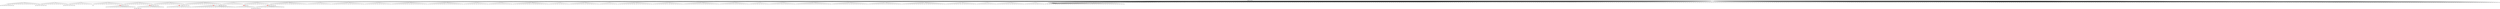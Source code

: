 digraph g {
	"46" -> "47";
	"47" [label="7"];
	"39" -> "40";
	"40" [label="40"];
	"33" -> "34";
	"34" [label="43"];
	"29" -> "30";
	"30" [label="13"];
	"27" -> "28";
	"28" [color=indianred1, style=filled, label="41"];
	"26" -> "27";
	"27" [label="39"];
	"23" -> "24";
	"24" [label="17"];
	"22" -> "23";
	"23" [color=indianred1, style=filled, label="9"];
	"21" -> "22";
	"22" [label="47"];
	"17" -> "18";
	"18" [color=indianred1, style=filled, label="15"];
	"16" -> "17";
	"17" [label="36"];
	"13" -> "14";
	"14" [color=indianred1, style=filled, label="23"];
	"12" -> "13";
	"13" [label="50"];
	"7" -> "8";
	"8" [color=indianred1, style=filled, label="35"];
	"6" -> "7";
	"7" [label="24"];
	"3" -> "4";
	"4" [label="4"];
	"2" -> "3";
	"3" [color=indianred1, style=filled, label="3"];
	"1" -> "2";
	"2" [label="18"];
	"0" -> "1";
	"1" [label="3"];
	"0" -> "5";
	"5" [label="44"];
	"0" -> "6";
	"6" [label="35"];
	"0" -> "9";
	"9" [label="5"];
	"0" -> "10";
	"10" [label="26"];
	"0" -> "11";
	"11" [label="16"];
	"0" -> "12";
	"12" [label="23"];
	"0" -> "15";
	"15" [label="31"];
	"0" -> "16";
	"16" [label="15"];
	"0" -> "19";
	"19" [label="28"];
	"0" -> "20";
	"20" [label="21"];
	"0" -> "21";
	"21" [label="9"];
	"0" -> "25";
	"25" [label="27"];
	"0" -> "26";
	"26" [label="41"];
	"0" -> "29";
	"29" [label="12"];
	"0" -> "31";
	"31" [label="34"];
	"0" -> "32";
	"32" [label="42"];
	"0" -> "33";
	"33" [label="29"];
	"0" -> "35";
	"35" [label="14"];
	"0" -> "36";
	"36" [label="45"];
	"0" -> "37";
	"37" [label="20"];
	"0" -> "38";
	"38" [label="30"];
	"0" -> "39";
	"39" [label="8"];
	"0" -> "41";
	"41" [label="19"];
	"0" -> "42";
	"42" [label="11"];
	"0" -> "43";
	"43" [label="48"];
	"0" -> "44";
	"44" [label="38"];
	"0" -> "45";
	"45" [label="46"];
	"0" -> "46";
	"46" [label="32"];
	"0" -> "48";
	"48" [label="1"];
	"0" -> "49";
	"49" [label="25"];
	"0" -> "50";
	"50" [label="2"];
	"0" -> "51";
	"51" [label="10"];
	"0" -> "52";
	"52" [label="33"];
	"0" -> "53";
	"53" [label="37"];
	"0" -> "54";
	"54" [label="6"];
	"0" -> "55";
	"55" [label="49"];
	"0" -> "56";
	"56" [label="22"];
	"0" [label="germline"];
	"0" -> "cell1";
	"cell1" [shape=box];
	"14" -> "cell2";
	"cell2" [shape=box];
	"48" -> "cell3";
	"cell3" [shape=box];
	"0" -> "cell4";
	"cell4" [shape=box];
	"0" -> "cell5";
	"cell5" [shape=box];
	"0" -> "cell6";
	"cell6" [shape=box];
	"45" -> "cell7";
	"cell7" [shape=box];
	"0" -> "cell8";
	"cell8" [shape=box];
	"0" -> "cell9";
	"cell9" [shape=box];
	"8" -> "cell10";
	"cell10" [shape=box];
	"0" -> "cell11";
	"cell11" [shape=box];
	"42" -> "cell12";
	"cell12" [shape=box];
	"0" -> "cell13";
	"cell13" [shape=box];
	"32" -> "cell14";
	"cell14" [shape=box];
	"0" -> "cell15";
	"cell15" [shape=box];
	"0" -> "cell16";
	"cell16" [shape=box];
	"3" -> "cell17";
	"cell17" [shape=box];
	"0" -> "cell18";
	"cell18" [shape=box];
	"0" -> "cell19";
	"cell19" [shape=box];
	"49" -> "cell20";
	"cell20" [shape=box];
	"48" -> "cell21";
	"cell21" [shape=box];
	"51" -> "cell22";
	"cell22" [shape=box];
	"52" -> "cell23";
	"cell23" [shape=box];
	"0" -> "cell24";
	"cell24" [shape=box];
	"0" -> "cell25";
	"cell25" [shape=box];
	"0" -> "cell26";
	"cell26" [shape=box];
	"0" -> "cell27";
	"cell27" [shape=box];
	"0" -> "cell28";
	"cell28" [shape=box];
	"50" -> "cell29";
	"cell29" [shape=box];
	"24" -> "cell30";
	"cell30" [shape=box];
	"0" -> "cell31";
	"cell31" [shape=box];
	"0" -> "cell32";
	"cell32" [shape=box];
	"0" -> "cell33";
	"cell33" [shape=box];
	"42" -> "cell34";
	"cell34" [shape=box];
	"0" -> "cell35";
	"cell35" [shape=box];
	"0" -> "cell36";
	"cell36" [shape=box];
	"0" -> "cell37";
	"cell37" [shape=box];
	"31" -> "cell38";
	"cell38" [shape=box];
	"0" -> "cell39";
	"cell39" [shape=box];
	"0" -> "cell40";
	"cell40" [shape=box];
	"0" -> "cell41";
	"cell41" [shape=box];
	"0" -> "cell42";
	"cell42" [shape=box];
	"11" -> "cell43";
	"cell43" [shape=box];
	"0" -> "cell44";
	"cell44" [shape=box];
	"46" -> "cell45";
	"cell45" [shape=box];
	"0" -> "cell46";
	"cell46" [shape=box];
	"0" -> "cell47";
	"cell47" [shape=box];
	"0" -> "cell48";
	"cell48" [shape=box];
	"0" -> "cell49";
	"cell49" [shape=box];
	"48" -> "cell50";
	"cell50" [shape=box];
	"0" -> "cell51";
	"cell51" [shape=box];
	"51" -> "cell52";
	"cell52" [shape=box];
	"16" -> "cell53";
	"cell53" [shape=box];
	"5" -> "cell54";
	"cell54" [shape=box];
	"56" -> "cell55";
	"cell55" [shape=box];
	"0" -> "cell56";
	"cell56" [shape=box];
	"0" -> "cell57";
	"cell57" [shape=box];
	"0" -> "cell58";
	"cell58" [shape=box];
	"15" -> "cell59";
	"cell59" [shape=box];
	"55" -> "cell60";
	"cell60" [shape=box];
	"3" -> "cell61";
	"cell61" [shape=box];
	"0" -> "cell62";
	"cell62" [shape=box];
	"20" -> "cell63";
	"cell63" [shape=box];
	"11" -> "cell64";
	"cell64" [shape=box];
	"29" -> "cell65";
	"cell65" [shape=box];
	"15" -> "cell66";
	"cell66" [shape=box];
	"12" -> "cell67";
	"cell67" [shape=box];
	"36" -> "cell68";
	"cell68" [shape=box];
	"45" -> "cell69";
	"cell69" [shape=box];
	"0" -> "cell70";
	"cell70" [shape=box];
	"0" -> "cell71";
	"cell71" [shape=box];
	"41" -> "cell72";
	"cell72" [shape=box];
	"0" -> "cell73";
	"cell73" [shape=box];
	"14" -> "cell74";
	"cell74" [shape=box];
	"0" -> "cell75";
	"cell75" [shape=box];
	"51" -> "cell76";
	"cell76" [shape=box];
	"0" -> "cell77";
	"cell77" [shape=box];
	"52" -> "cell78";
	"cell78" [shape=box];
	"0" -> "cell79";
	"cell79" [shape=box];
	"0" -> "cell80";
	"cell80" [shape=box];
	"23" -> "cell81";
	"cell81" [shape=box];
	"0" -> "cell82";
	"cell82" [shape=box];
	"0" -> "cell83";
	"cell83" [shape=box];
	"28" -> "cell84";
	"cell84" [shape=box];
	"55" -> "cell85";
	"cell85" [shape=box];
	"42" -> "cell86";
	"cell86" [shape=box];
	"44" -> "cell87";
	"cell87" [shape=box];
	"0" -> "cell88";
	"cell88" [shape=box];
	"0" -> "cell89";
	"cell89" [shape=box];
	"18" -> "cell90";
	"cell90" [shape=box];
	"0" -> "cell91";
	"cell91" [shape=box];
	"0" -> "cell92";
	"cell92" [shape=box];
	"0" -> "cell93";
	"cell93" [shape=box];
	"16" -> "cell94";
	"cell94" [shape=box];
	"37" -> "cell95";
	"cell95" [shape=box];
	"0" -> "cell96";
	"cell96" [shape=box];
	"41" -> "cell97";
	"cell97" [shape=box];
	"0" -> "cell98";
	"cell98" [shape=box];
	"10" -> "cell99";
	"cell99" [shape=box];
	"2" -> "cell100";
	"cell100" [shape=box];
	"0" -> "cell101";
	"cell101" [shape=box];
	"0" -> "cell102";
	"cell102" [shape=box];
	"0" -> "cell103";
	"cell103" [shape=box];
	"0" -> "cell104";
	"cell104" [shape=box];
	"25" -> "cell105";
	"cell105" [shape=box];
	"0" -> "cell106";
	"cell106" [shape=box];
	"0" -> "cell107";
	"cell107" [shape=box];
	"5" -> "cell108";
	"cell108" [shape=box];
	"0" -> "cell109";
	"cell109" [shape=box];
	"33" -> "cell110";
	"cell110" [shape=box];
	"0" -> "cell111";
	"cell111" [shape=box];
	"0" -> "cell112";
	"cell112" [shape=box];
	"0" -> "cell113";
	"cell113" [shape=box];
	"8" -> "cell114";
	"cell114" [shape=box];
	"0" -> "cell115";
	"cell115" [shape=box];
	"5" -> "cell116";
	"cell116" [shape=box];
	"41" -> "cell117";
	"cell117" [shape=box];
	"0" -> "cell118";
	"cell118" [shape=box];
	"0" -> "cell119";
	"cell119" [shape=box];
	"39" -> "cell120";
	"cell120" [shape=box];
	"43" -> "cell121";
	"cell121" [shape=box];
	"0" -> "cell122";
	"cell122" [shape=box];
	"53" -> "cell123";
	"cell123" [shape=box];
	"49" -> "cell124";
	"cell124" [shape=box];
	"1" -> "cell125";
	"cell125" [shape=box];
	"41" -> "cell126";
	"cell126" [shape=box];
	"28" -> "cell127";
	"cell127" [shape=box];
	"49" -> "cell128";
	"cell128" [shape=box];
	"49" -> "cell129";
	"cell129" [shape=box];
	"15" -> "cell130";
	"cell130" [shape=box];
	"21" -> "cell131";
	"cell131" [shape=box];
	"0" -> "cell132";
	"cell132" [shape=box];
	"0" -> "cell133";
	"cell133" [shape=box];
	"0" -> "cell134";
	"cell134" [shape=box];
	"0" -> "cell135";
	"cell135" [shape=box];
	"45" -> "cell136";
	"cell136" [shape=box];
	"0" -> "cell137";
	"cell137" [shape=box];
	"16" -> "cell138";
	"cell138" [shape=box];
	"0" -> "cell139";
	"cell139" [shape=box];
	"18" -> "cell140";
	"cell140" [shape=box];
	"0" -> "cell141";
	"cell141" [shape=box];
	"0" -> "cell142";
	"cell142" [shape=box];
	"52" -> "cell143";
	"cell143" [shape=box];
	"0" -> "cell144";
	"cell144" [shape=box];
	"0" -> "cell145";
	"cell145" [shape=box];
	"0" -> "cell146";
	"cell146" [shape=box];
	"0" -> "cell147";
	"cell147" [shape=box];
	"0" -> "cell148";
	"cell148" [shape=box];
	"10" -> "cell149";
	"cell149" [shape=box];
	"35" -> "cell150";
	"cell150" [shape=box];
	"16" -> "cell151";
	"cell151" [shape=box];
	"0" -> "cell152";
	"cell152" [shape=box];
	"53" -> "cell153";
	"cell153" [shape=box];
	"33" -> "cell154";
	"cell154" [shape=box];
	"14" -> "cell155";
	"cell155" [shape=box];
	"28" -> "cell156";
	"cell156" [shape=box];
	"45" -> "cell157";
	"cell157" [shape=box];
	"39" -> "cell158";
	"cell158" [shape=box];
	"0" -> "cell159";
	"cell159" [shape=box];
	"51" -> "cell160";
	"cell160" [shape=box];
	"25" -> "cell161";
	"cell161" [shape=box];
	"0" -> "cell162";
	"cell162" [shape=box];
	"0" -> "cell163";
	"cell163" [shape=box];
	"0" -> "cell164";
	"cell164" [shape=box];
	"0" -> "cell165";
	"cell165" [shape=box];
	"0" -> "cell166";
	"cell166" [shape=box];
	"38" -> "cell167";
	"cell167" [shape=box];
	"53" -> "cell168";
	"cell168" [shape=box];
	"18" -> "cell169";
	"cell169" [shape=box];
	"0" -> "cell170";
	"cell170" [shape=box];
	"12" -> "cell171";
	"cell171" [shape=box];
	"0" -> "cell172";
	"cell172" [shape=box];
	"0" -> "cell173";
	"cell173" [shape=box];
	"0" -> "cell174";
	"cell174" [shape=box];
	"0" -> "cell175";
	"cell175" [shape=box];
	"1" -> "cell176";
	"cell176" [shape=box];
	"0" -> "cell177";
	"cell177" [shape=box];
	"0" -> "cell178";
	"cell178" [shape=box];
	"0" -> "cell179";
	"cell179" [shape=box];
	"0" -> "cell180";
	"cell180" [shape=box];
	"0" -> "cell181";
	"cell181" [shape=box];
	"16" -> "cell182";
	"cell182" [shape=box];
	"0" -> "cell183";
	"cell183" [shape=box];
	"53" -> "cell184";
	"cell184" [shape=box];
	"0" -> "cell185";
	"cell185" [shape=box];
	"0" -> "cell186";
	"cell186" [shape=box];
	"0" -> "cell187";
	"cell187" [shape=box];
	"0" -> "cell188";
	"cell188" [shape=box];
	"0" -> "cell189";
	"cell189" [shape=box];
	"43" -> "cell190";
	"cell190" [shape=box];
	"0" -> "cell191";
	"cell191" [shape=box];
	"14" -> "cell192";
	"cell192" [shape=box];
	"0" -> "cell193";
	"cell193" [shape=box];
	"43" -> "cell194";
	"cell194" [shape=box];
	"0" -> "cell195";
	"cell195" [shape=box];
	"37" -> "cell196";
	"cell196" [shape=box];
	"0" -> "cell197";
	"cell197" [shape=box];
	"32" -> "cell198";
	"cell198" [shape=box];
	"0" -> "cell199";
	"cell199" [shape=box];
	"0" -> "cell200";
	"cell200" [shape=box];
	"26" -> "cell201";
	"cell201" [shape=box];
	"0" -> "cell202";
	"cell202" [shape=box];
	"25" -> "cell203";
	"cell203" [shape=box];
	"0" -> "cell204";
	"cell204" [shape=box];
	"0" -> "cell205";
	"cell205" [shape=box];
	"1" -> "cell206";
	"cell206" [shape=box];
	"0" -> "cell207";
	"cell207" [shape=box];
	"0" -> "cell208";
	"cell208" [shape=box];
	"0" -> "cell209";
	"cell209" [shape=box];
	"0" -> "cell210";
	"cell210" [shape=box];
	"0" -> "cell211";
	"cell211" [shape=box];
	"39" -> "cell212";
	"cell212" [shape=box];
	"0" -> "cell213";
	"cell213" [shape=box];
	"10" -> "cell214";
	"cell214" [shape=box];
	"0" -> "cell215";
	"cell215" [shape=box];
	"37" -> "cell216";
	"cell216" [shape=box];
	"30" -> "cell217";
	"cell217" [shape=box];
	"50" -> "cell218";
	"cell218" [shape=box];
	"0" -> "cell219";
	"cell219" [shape=box];
	"14" -> "cell220";
	"cell220" [shape=box];
	"46" -> "cell221";
	"cell221" [shape=box];
	"0" -> "cell222";
	"cell222" [shape=box];
	"0" -> "cell223";
	"cell223" [shape=box];
	"0" -> "cell224";
	"cell224" [shape=box];
	"24" -> "cell225";
	"cell225" [shape=box];
	"0" -> "cell226";
	"cell226" [shape=box];
	"16" -> "cell227";
	"cell227" [shape=box];
	"18" -> "cell228";
	"cell228" [shape=box];
	"1" -> "cell229";
	"cell229" [shape=box];
	"32" -> "cell230";
	"cell230" [shape=box];
	"0" -> "cell231";
	"cell231" [shape=box];
	"53" -> "cell232";
	"cell232" [shape=box];
	"21" -> "cell233";
	"cell233" [shape=box];
	"0" -> "cell234";
	"cell234" [shape=box];
	"23" -> "cell235";
	"cell235" [shape=box];
	"14" -> "cell236";
	"cell236" [shape=box];
	"0" -> "cell237";
	"cell237" [shape=box];
	"0" -> "cell238";
	"cell238" [shape=box];
	"0" -> "cell239";
	"cell239" [shape=box];
	"0" -> "cell240";
	"cell240" [shape=box];
	"18" -> "cell241";
	"cell241" [shape=box];
	"0" -> "cell242";
	"cell242" [shape=box];
	"23" -> "cell243";
	"cell243" [shape=box];
	"5" -> "cell244";
	"cell244" [shape=box];
	"37" -> "cell245";
	"cell245" [shape=box];
	"50" -> "cell246";
	"cell246" [shape=box];
	"14" -> "cell247";
	"cell247" [shape=box];
	"0" -> "cell248";
	"cell248" [shape=box];
	"0" -> "cell249";
	"cell249" [shape=box];
	"52" -> "cell250";
	"cell250" [shape=box];
	"2" -> "cell251";
	"cell251" [shape=box];
	"23" -> "cell252";
	"cell252" [shape=box];
	"0" -> "cell253";
	"cell253" [shape=box];
	"0" -> "cell254";
	"cell254" [shape=box];
	"49" -> "cell255";
	"cell255" [shape=box];
	"0" -> "cell256";
	"cell256" [shape=box];
	"47" -> "cell257";
	"cell257" [shape=box];
	"3" -> "cell258";
	"cell258" [shape=box];
	"0" -> "cell259";
	"cell259" [shape=box];
	"1" -> "cell260";
	"cell260" [shape=box];
	"0" -> "cell261";
	"cell261" [shape=box];
	"0" -> "cell262";
	"cell262" [shape=box];
	"49" -> "cell263";
	"cell263" [shape=box];
	"0" -> "cell264";
	"cell264" [shape=box];
	"0" -> "cell265";
	"cell265" [shape=box];
	"0" -> "cell266";
	"cell266" [shape=box];
	"29" -> "cell267";
	"cell267" [shape=box];
	"44" -> "cell268";
	"cell268" [shape=box];
	"0" -> "cell269";
	"cell269" [shape=box];
	"0" -> "cell270";
	"cell270" [shape=box];
	"5" -> "cell271";
	"cell271" [shape=box];
	"43" -> "cell272";
	"cell272" [shape=box];
	"0" -> "cell273";
	"cell273" [shape=box];
	"0" -> "cell274";
	"cell274" [shape=box];
	"10" -> "cell275";
	"cell275" [shape=box];
	"0" -> "cell276";
	"cell276" [shape=box];
	"3" -> "cell277";
	"cell277" [shape=box];
	"44" -> "cell278";
	"cell278" [shape=box];
	"0" -> "cell279";
	"cell279" [shape=box];
	"0" -> "cell280";
	"cell280" [shape=box];
	"0" -> "cell281";
	"cell281" [shape=box];
	"0" -> "cell282";
	"cell282" [shape=box];
	"0" -> "cell283";
	"cell283" [shape=box];
	"19" -> "cell284";
	"cell284" [shape=box];
	"20" -> "cell285";
	"cell285" [shape=box];
	"0" -> "cell286";
	"cell286" [shape=box];
	"0" -> "cell287";
	"cell287" [shape=box];
	"11" -> "cell288";
	"cell288" [shape=box];
	"0" -> "cell289";
	"cell289" [shape=box];
	"0" -> "cell290";
	"cell290" [shape=box];
	"0" -> "cell291";
	"cell291" [shape=box];
	"5" -> "cell292";
	"cell292" [shape=box];
	"0" -> "cell293";
	"cell293" [shape=box];
	"0" -> "cell294";
	"cell294" [shape=box];
	"25" -> "cell295";
	"cell295" [shape=box];
	"0" -> "cell296";
	"cell296" [shape=box];
	"44" -> "cell297";
	"cell297" [shape=box];
	"2" -> "cell298";
	"cell298" [shape=box];
	"0" -> "cell299";
	"cell299" [shape=box];
	"38" -> "cell300";
	"cell300" [shape=box];
	"21" -> "cell301";
	"cell301" [shape=box];
	"21" -> "cell302";
	"cell302" [shape=box];
	"0" -> "cell303";
	"cell303" [shape=box];
	"15" -> "cell304";
	"cell304" [shape=box];
	"0" -> "cell305";
	"cell305" [shape=box];
	"0" -> "cell306";
	"cell306" [shape=box];
	"54" -> "cell307";
	"cell307" [shape=box];
	"0" -> "cell308";
	"cell308" [shape=box];
	"0" -> "cell309";
	"cell309" [shape=box];
	"0" -> "cell310";
	"cell310" [shape=box];
	"0" -> "cell311";
	"cell311" [shape=box];
	"0" -> "cell312";
	"cell312" [shape=box];
	"31" -> "cell313";
	"cell313" [shape=box];
	"25" -> "cell314";
	"cell314" [shape=box];
	"0" -> "cell315";
	"cell315" [shape=box];
	"42" -> "cell316";
	"cell316" [shape=box];
	"31" -> "cell317";
	"cell317" [shape=box];
	"0" -> "cell318";
	"cell318" [shape=box];
	"0" -> "cell319";
	"cell319" [shape=box];
	"44" -> "cell320";
	"cell320" [shape=box];
	"48" -> "cell321";
	"cell321" [shape=box];
	"26" -> "cell322";
	"cell322" [shape=box];
	"0" -> "cell323";
	"cell323" [shape=box];
	"8" -> "cell324";
	"cell324" [shape=box];
	"0" -> "cell325";
	"cell325" [shape=box];
	"0" -> "cell326";
	"cell326" [shape=box];
	"0" -> "cell327";
	"cell327" [shape=box];
	"0" -> "cell328";
	"cell328" [shape=box];
	"0" -> "cell329";
	"cell329" [shape=box];
	"0" -> "cell330";
	"cell330" [shape=box];
	"23" -> "cell331";
	"cell331" [shape=box];
	"0" -> "cell332";
	"cell332" [shape=box];
	"54" -> "cell333";
	"cell333" [shape=box];
	"0" -> "cell334";
	"cell334" [shape=box];
	"0" -> "cell335";
	"cell335" [shape=box];
	"45" -> "cell336";
	"cell336" [shape=box];
	"4" -> "cell337";
	"cell337" [shape=box];
	"0" -> "cell338";
	"cell338" [shape=box];
	"0" -> "cell339";
	"cell339" [shape=box];
	"0" -> "cell340";
	"cell340" [shape=box];
	"0" -> "cell341";
	"cell341" [shape=box];
	"0" -> "cell342";
	"cell342" [shape=box];
	"38" -> "cell343";
	"cell343" [shape=box];
	"0" -> "cell344";
	"cell344" [shape=box];
	"36" -> "cell345";
	"cell345" [shape=box];
	"0" -> "cell346";
	"cell346" [shape=box];
	"38" -> "cell347";
	"cell347" [shape=box];
	"0" -> "cell348";
	"cell348" [shape=box];
	"0" -> "cell349";
	"cell349" [shape=box];
	"0" -> "cell350";
	"cell350" [shape=box];
	"49" -> "cell351";
	"cell351" [shape=box];
	"0" -> "cell352";
	"cell352" [shape=box];
	"0" -> "cell353";
	"cell353" [shape=box];
	"0" -> "cell354";
	"cell354" [shape=box];
	"12" -> "cell355";
	"cell355" [shape=box];
	"14" -> "cell356";
	"cell356" [shape=box];
	"0" -> "cell357";
	"cell357" [shape=box];
	"0" -> "cell358";
	"cell358" [shape=box];
	"0" -> "cell359";
	"cell359" [shape=box];
	"46" -> "cell360";
	"cell360" [shape=box];
	"31" -> "cell361";
	"cell361" [shape=box];
	"0" -> "cell362";
	"cell362" [shape=box];
	"22" -> "cell363";
	"cell363" [shape=box];
	"36" -> "cell364";
	"cell364" [shape=box];
	"0" -> "cell365";
	"cell365" [shape=box];
	"35" -> "cell366";
	"cell366" [shape=box];
	"7" -> "cell367";
	"cell367" [shape=box];
	"3" -> "cell368";
	"cell368" [shape=box];
	"40" -> "cell369";
	"cell369" [shape=box];
	"0" -> "cell370";
	"cell370" [shape=box];
	"23" -> "cell371";
	"cell371" [shape=box];
	"55" -> "cell372";
	"cell372" [shape=box];
	"0" -> "cell373";
	"cell373" [shape=box];
	"0" -> "cell374";
	"cell374" [shape=box];
	"0" -> "cell375";
	"cell375" [shape=box];
	"0" -> "cell376";
	"cell376" [shape=box];
	"23" -> "cell377";
	"cell377" [shape=box];
	"11" -> "cell378";
	"cell378" [shape=box];
	"0" -> "cell379";
	"cell379" [shape=box];
	"40" -> "cell380";
	"cell380" [shape=box];
	"44" -> "cell381";
	"cell381" [shape=box];
	"0" -> "cell382";
	"cell382" [shape=box];
	"0" -> "cell383";
	"cell383" [shape=box];
	"0" -> "cell384";
	"cell384" [shape=box];
	"51" -> "cell385";
	"cell385" [shape=box];
	"0" -> "cell386";
	"cell386" [shape=box];
	"0" -> "cell387";
	"cell387" [shape=box];
	"0" -> "cell388";
	"cell388" [shape=box];
	"0" -> "cell389";
	"cell389" [shape=box];
	"0" -> "cell390";
	"cell390" [shape=box];
	"0" -> "cell391";
	"cell391" [shape=box];
	"0" -> "cell392";
	"cell392" [shape=box];
	"27" -> "cell393";
	"cell393" [shape=box];
	"0" -> "cell394";
	"cell394" [shape=box];
	"0" -> "cell395";
	"cell395" [shape=box];
	"0" -> "cell396";
	"cell396" [shape=box];
	"0" -> "cell397";
	"cell397" [shape=box];
	"0" -> "cell398";
	"cell398" [shape=box];
	"20" -> "cell399";
	"cell399" [shape=box];
	"3" -> "cell400";
	"cell400" [shape=box];
	"0" -> "cell401";
	"cell401" [shape=box];
	"0" -> "cell402";
	"cell402" [shape=box];
	"8" -> "cell403";
	"cell403" [shape=box];
	"0" -> "cell404";
	"cell404" [shape=box];
	"0" -> "cell405";
	"cell405" [shape=box];
	"0" -> "cell406";
	"cell406" [shape=box];
	"0" -> "cell407";
	"cell407" [shape=box];
	"25" -> "cell408";
	"cell408" [shape=box];
	"11" -> "cell409";
	"cell409" [shape=box];
	"0" -> "cell410";
	"cell410" [shape=box];
	"0" -> "cell411";
	"cell411" [shape=box];
	"15" -> "cell412";
	"cell412" [shape=box];
	"0" -> "cell413";
	"cell413" [shape=box];
	"52" -> "cell414";
	"cell414" [shape=box];
	"19" -> "cell415";
	"cell415" [shape=box];
	"51" -> "cell416";
	"cell416" [shape=box];
	"0" -> "cell417";
	"cell417" [shape=box];
	"0" -> "cell418";
	"cell418" [shape=box];
	"3" -> "cell419";
	"cell419" [shape=box];
	"0" -> "cell420";
	"cell420" [shape=box];
	"0" -> "cell421";
	"cell421" [shape=box];
	"29" -> "cell422";
	"cell422" [shape=box];
	"0" -> "cell423";
	"cell423" [shape=box];
	"16" -> "cell424";
	"cell424" [shape=box];
	"47" -> "cell425";
	"cell425" [shape=box];
	"0" -> "cell426";
	"cell426" [shape=box];
	"0" -> "cell427";
	"cell427" [shape=box];
	"23" -> "cell428";
	"cell428" [shape=box];
	"0" -> "cell429";
	"cell429" [shape=box];
	"39" -> "cell430";
	"cell430" [shape=box];
	"0" -> "cell431";
	"cell431" [shape=box];
	"45" -> "cell432";
	"cell432" [shape=box];
	"0" -> "cell433";
	"cell433" [shape=box];
	"0" -> "cell434";
	"cell434" [shape=box];
	"0" -> "cell435";
	"cell435" [shape=box];
	"14" -> "cell436";
	"cell436" [shape=box];
	"0" -> "cell437";
	"cell437" [shape=box];
	"52" -> "cell438";
	"cell438" [shape=box];
	"0" -> "cell439";
	"cell439" [shape=box];
	"0" -> "cell440";
	"cell440" [shape=box];
	"21" -> "cell441";
	"cell441" [shape=box];
	"0" -> "cell442";
	"cell442" [shape=box];
	"0" -> "cell443";
	"cell443" [shape=box];
	"0" -> "cell444";
	"cell444" [shape=box];
	"35" -> "cell445";
	"cell445" [shape=box];
	"11" -> "cell446";
	"cell446" [shape=box];
	"0" -> "cell447";
	"cell447" [shape=box];
	"0" -> "cell448";
	"cell448" [shape=box];
	"1" -> "cell449";
	"cell449" [shape=box];
	"6" -> "cell450";
	"cell450" [shape=box];
	"9" -> "cell451";
	"cell451" [shape=box];
	"0" -> "cell452";
	"cell452" [shape=box];
	"0" -> "cell453";
	"cell453" [shape=box];
	"0" -> "cell454";
	"cell454" [shape=box];
	"14" -> "cell455";
	"cell455" [shape=box];
	"8" -> "cell456";
	"cell456" [shape=box];
	"10" -> "cell457";
	"cell457" [shape=box];
	"0" -> "cell458";
	"cell458" [shape=box];
	"0" -> "cell459";
	"cell459" [shape=box];
	"0" -> "cell460";
	"cell460" [shape=box];
	"0" -> "cell461";
	"cell461" [shape=box];
	"16" -> "cell462";
	"cell462" [shape=box];
	"37" -> "cell463";
	"cell463" [shape=box];
	"0" -> "cell464";
	"cell464" [shape=box];
	"22" -> "cell465";
	"cell465" [shape=box];
	"21" -> "cell466";
	"cell466" [shape=box];
	"0" -> "cell467";
	"cell467" [shape=box];
	"0" -> "cell468";
	"cell468" [shape=box];
	"44" -> "cell469";
	"cell469" [shape=box];
	"0" -> "cell470";
	"cell470" [shape=box];
	"50" -> "cell471";
	"cell471" [shape=box];
	"0" -> "cell472";
	"cell472" [shape=box];
	"0" -> "cell473";
	"cell473" [shape=box];
	"33" -> "cell474";
	"cell474" [shape=box];
	"0" -> "cell475";
	"cell475" [shape=box];
	"0" -> "cell476";
	"cell476" [shape=box];
	"0" -> "cell477";
	"cell477" [shape=box];
	"21" -> "cell478";
	"cell478" [shape=box];
	"0" -> "cell479";
	"cell479" [shape=box];
	"0" -> "cell480";
	"cell480" [shape=box];
	"52" -> "cell481";
	"cell481" [shape=box];
	"0" -> "cell482";
	"cell482" [shape=box];
	"0" -> "cell483";
	"cell483" [shape=box];
	"49" -> "cell484";
	"cell484" [shape=box];
	"50" -> "cell485";
	"cell485" [shape=box];
	"0" -> "cell486";
	"cell486" [shape=box];
	"0" -> "cell487";
	"cell487" [shape=box];
	"0" -> "cell488";
	"cell488" [shape=box];
	"56" -> "cell489";
	"cell489" [shape=box];
	"0" -> "cell490";
	"cell490" [shape=box];
	"0" -> "cell491";
	"cell491" [shape=box];
	"0" -> "cell492";
	"cell492" [shape=box];
	"0" -> "cell493";
	"cell493" [shape=box];
	"25" -> "cell494";
	"cell494" [shape=box];
	"49" -> "cell495";
	"cell495" [shape=box];
	"0" -> "cell496";
	"cell496" [shape=box];
	"0" -> "cell497";
	"cell497" [shape=box];
	"14" -> "cell498";
	"cell498" [shape=box];
	"49" -> "cell499";
	"cell499" [shape=box];
	"13" -> "cell500";
	"cell500" [shape=box];
	"38" -> "cell501";
	"cell501" [shape=box];
	"26" -> "cell502";
	"cell502" [shape=box];
	"0" -> "cell503";
	"cell503" [shape=box];
	"26" -> "cell504";
	"cell504" [shape=box];
	"0" -> "cell505";
	"cell505" [shape=box];
	"0" -> "cell506";
	"cell506" [shape=box];
	"5" -> "cell507";
	"cell507" [shape=box];
	"0" -> "cell508";
	"cell508" [shape=box];
	"0" -> "cell509";
	"cell509" [shape=box];
	"0" -> "cell510";
	"cell510" [shape=box];
	"0" -> "cell511";
	"cell511" [shape=box];
	"0" -> "cell512";
	"cell512" [shape=box];
	"0" -> "cell513";
	"cell513" [shape=box];
	"27" -> "cell514";
	"cell514" [shape=box];
	"0" -> "cell515";
	"cell515" [shape=box];
	"0" -> "cell516";
	"cell516" [shape=box];
	"0" -> "cell517";
	"cell517" [shape=box];
	"0" -> "cell518";
	"cell518" [shape=box];
	"21" -> "cell519";
	"cell519" [shape=box];
	"0" -> "cell520";
	"cell520" [shape=box];
	"0" -> "cell521";
	"cell521" [shape=box];
	"28" -> "cell522";
	"cell522" [shape=box];
	"0" -> "cell523";
	"cell523" [shape=box];
	"29" -> "cell524";
	"cell524" [shape=box];
	"0" -> "cell525";
	"cell525" [shape=box];
	"20" -> "cell526";
	"cell526" [shape=box];
	"0" -> "cell527";
	"cell527" [shape=box];
	"11" -> "cell528";
	"cell528" [shape=box];
	"46" -> "cell529";
	"cell529" [shape=box];
	"38" -> "cell530";
	"cell530" [shape=box];
	"0" -> "cell531";
	"cell531" [shape=box];
	"0" -> "cell532";
	"cell532" [shape=box];
	"43" -> "cell533";
	"cell533" [shape=box];
	"0" -> "cell534";
	"cell534" [shape=box];
	"17" -> "cell535";
	"cell535" [shape=box];
	"0" -> "cell536";
	"cell536" [shape=box];
	"0" -> "cell537";
	"cell537" [shape=box];
	"21" -> "cell538";
	"cell538" [shape=box];
	"46" -> "cell539";
	"cell539" [shape=box];
	"0" -> "cell540";
	"cell540" [shape=box];
	"0" -> "cell541";
	"cell541" [shape=box];
	"0" -> "cell542";
	"cell542" [shape=box];
	"0" -> "cell543";
	"cell543" [shape=box];
	"37" -> "cell544";
	"cell544" [shape=box];
	"39" -> "cell545";
	"cell545" [shape=box];
	"0" -> "cell546";
	"cell546" [shape=box];
	"0" -> "cell547";
	"cell547" [shape=box];
	"54" -> "cell548";
	"cell548" [shape=box];
	"0" -> "cell549";
	"cell549" [shape=box];
	"0" -> "cell550";
	"cell550" [shape=box];
	"7" -> "cell551";
	"cell551" [shape=box];
	"9" -> "cell552";
	"cell552" [shape=box];
	"45" -> "cell553";
	"cell553" [shape=box];
	"16" -> "cell554";
	"cell554" [shape=box];
	"0" -> "cell555";
	"cell555" [shape=box];
	"34" -> "cell556";
	"cell556" [shape=box];
	"36" -> "cell557";
	"cell557" [shape=box];
	"0" -> "cell558";
	"cell558" [shape=box];
	"44" -> "cell559";
	"cell559" [shape=box];
	"0" -> "cell560";
	"cell560" [shape=box];
	"10" -> "cell561";
	"cell561" [shape=box];
	"25" -> "cell562";
	"cell562" [shape=box];
	"0" -> "cell563";
	"cell563" [shape=box];
	"16" -> "cell564";
	"cell564" [shape=box];
	"0" -> "cell565";
	"cell565" [shape=box];
	"25" -> "cell566";
	"cell566" [shape=box];
	"26" -> "cell567";
	"cell567" [shape=box];
	"0" -> "cell568";
	"cell568" [shape=box];
	"46" -> "cell569";
	"cell569" [shape=box];
	"0" -> "cell570";
	"cell570" [shape=box];
	"14" -> "cell571";
	"cell571" [shape=box];
	"0" -> "cell572";
	"cell572" [shape=box];
	"0" -> "cell573";
	"cell573" [shape=box];
	"38" -> "cell574";
	"cell574" [shape=box];
	"0" -> "cell575";
	"cell575" [shape=box];
	"49" -> "cell576";
	"cell576" [shape=box];
	"25" -> "cell577";
	"cell577" [shape=box];
	"52" -> "cell578";
	"cell578" [shape=box];
	"26" -> "cell579";
	"cell579" [shape=box];
	"0" -> "cell580";
	"cell580" [shape=box];
	"15" -> "cell581";
	"cell581" [shape=box];
	"0" -> "cell582";
	"cell582" [shape=box];
	"0" -> "cell583";
	"cell583" [shape=box];
	"53" -> "cell584";
	"cell584" [shape=box];
	"37" -> "cell585";
	"cell585" [shape=box];
	"0" -> "cell586";
	"cell586" [shape=box];
	"0" -> "cell587";
	"cell587" [shape=box];
	"0" -> "cell588";
	"cell588" [shape=box];
	"9" -> "cell589";
	"cell589" [shape=box];
	"0" -> "cell590";
	"cell590" [shape=box];
	"28" -> "cell591";
	"cell591" [shape=box];
	"0" -> "cell592";
	"cell592" [shape=box];
	"0" -> "cell593";
	"cell593" [shape=box];
	"33" -> "cell594";
	"cell594" [shape=box];
	"6" -> "cell595";
	"cell595" [shape=box];
	"24" -> "cell596";
	"cell596" [shape=box];
	"0" -> "cell597";
	"cell597" [shape=box];
	"6" -> "cell598";
	"cell598" [shape=box];
	"0" -> "cell599";
	"cell599" [shape=box];
	"44" -> "cell600";
	"cell600" [shape=box];
	"0" -> "cell601";
	"cell601" [shape=box];
	"13" -> "cell602";
	"cell602" [shape=box];
	"4" -> "cell603";
	"cell603" [shape=box];
	"0" -> "cell604";
	"cell604" [shape=box];
	"15" -> "cell605";
	"cell605" [shape=box];
	"0" -> "cell606";
	"cell606" [shape=box];
	"0" -> "cell607";
	"cell607" [shape=box];
	"45" -> "cell608";
	"cell608" [shape=box];
	"21" -> "cell609";
	"cell609" [shape=box];
	"25" -> "cell610";
	"cell610" [shape=box];
	"16" -> "cell611";
	"cell611" [shape=box];
	"36" -> "cell612";
	"cell612" [shape=box];
	"41" -> "cell613";
	"cell613" [shape=box];
	"0" -> "cell614";
	"cell614" [shape=box];
	"32" -> "cell615";
	"cell615" [shape=box];
	"0" -> "cell616";
	"cell616" [shape=box];
	"0" -> "cell617";
	"cell617" [shape=box];
	"0" -> "cell618";
	"cell618" [shape=box];
	"19" -> "cell619";
	"cell619" [shape=box];
	"49" -> "cell620";
	"cell620" [shape=box];
	"12" -> "cell621";
	"cell621" [shape=box];
	"48" -> "cell622";
	"cell622" [shape=box];
	"46" -> "cell623";
	"cell623" [shape=box];
	"50" -> "cell624";
	"cell624" [shape=box];
	"3" -> "cell625";
	"cell625" [shape=box];
	"0" -> "cell626";
	"cell626" [shape=box];
	"0" -> "cell627";
	"cell627" [shape=box];
	"0" -> "cell628";
	"cell628" [shape=box];
	"25" -> "cell629";
	"cell629" [shape=box];
	"0" -> "cell630";
	"cell630" [shape=box];
	"0" -> "cell631";
	"cell631" [shape=box];
	"0" -> "cell632";
	"cell632" [shape=box];
	"12" -> "cell633";
	"cell633" [shape=box];
	"0" -> "cell634";
	"cell634" [shape=box];
	"14" -> "cell635";
	"cell635" [shape=box];
	"41" -> "cell636";
	"cell636" [shape=box];
	"39" -> "cell637";
	"cell637" [shape=box];
	"0" -> "cell638";
	"cell638" [shape=box];
	"6" -> "cell639";
	"cell639" [shape=box];
	"34" -> "cell640";
	"cell640" [shape=box];
	"0" -> "cell641";
	"cell641" [shape=box];
	"0" -> "cell642";
	"cell642" [shape=box];
	"11" -> "cell643";
	"cell643" [shape=box];
	"19" -> "cell644";
	"cell644" [shape=box];
	"46" -> "cell645";
	"cell645" [shape=box];
	"52" -> "cell646";
	"cell646" [shape=box];
	"49" -> "cell647";
	"cell647" [shape=box];
	"0" -> "cell648";
	"cell648" [shape=box];
	"0" -> "cell649";
	"cell649" [shape=box];
	"48" -> "cell650";
	"cell650" [shape=box];
	"0" -> "cell651";
	"cell651" [shape=box];
	"0" -> "cell652";
	"cell652" [shape=box];
	"0" -> "cell653";
	"cell653" [shape=box];
	"0" -> "cell654";
	"cell654" [shape=box];
	"0" -> "cell655";
	"cell655" [shape=box];
	"6" -> "cell656";
	"cell656" [shape=box];
	"6" -> "cell657";
	"cell657" [shape=box];
	"0" -> "cell658";
	"cell658" [shape=box];
	"26" -> "cell659";
	"cell659" [shape=box];
	"0" -> "cell660";
	"cell660" [shape=box];
	"0" -> "cell661";
	"cell661" [shape=box];
	"0" -> "cell662";
	"cell662" [shape=box];
	"0" -> "cell663";
	"cell663" [shape=box];
	"3" -> "cell664";
	"cell664" [shape=box];
	"49" -> "cell665";
	"cell665" [shape=box];
	"25" -> "cell666";
	"cell666" [shape=box];
	"39" -> "cell667";
	"cell667" [shape=box];
	"42" -> "cell668";
	"cell668" [shape=box];
	"0" -> "cell669";
	"cell669" [shape=box];
	"0" -> "cell670";
	"cell670" [shape=box];
	"37" -> "cell671";
	"cell671" [shape=box];
	"49" -> "cell672";
	"cell672" [shape=box];
	"0" -> "cell673";
	"cell673" [shape=box];
	"45" -> "cell674";
	"cell674" [shape=box];
	"0" -> "cell675";
	"cell675" [shape=box];
	"0" -> "cell676";
	"cell676" [shape=box];
	"16" -> "cell677";
	"cell677" [shape=box];
	"55" -> "cell678";
	"cell678" [shape=box];
	"0" -> "cell679";
	"cell679" [shape=box];
	"5" -> "cell680";
	"cell680" [shape=box];
	"31" -> "cell681";
	"cell681" [shape=box];
	"15" -> "cell682";
	"cell682" [shape=box];
	"37" -> "cell683";
	"cell683" [shape=box];
	"0" -> "cell684";
	"cell684" [shape=box];
	"29" -> "cell685";
	"cell685" [shape=box];
	"15" -> "cell686";
	"cell686" [shape=box];
	"36" -> "cell687";
	"cell687" [shape=box];
	"56" -> "cell688";
	"cell688" [shape=box];
	"6" -> "cell689";
	"cell689" [shape=box];
	"0" -> "cell690";
	"cell690" [shape=box];
	"0" -> "cell691";
	"cell691" [shape=box];
	"0" -> "cell692";
	"cell692" [shape=box];
	"32" -> "cell693";
	"cell693" [shape=box];
	"0" -> "cell694";
	"cell694" [shape=box];
	"0" -> "cell695";
	"cell695" [shape=box];
	"28" -> "cell696";
	"cell696" [shape=box];
	"0" -> "cell697";
	"cell697" [shape=box];
	"47" -> "cell698";
	"cell698" [shape=box];
	"53" -> "cell699";
	"cell699" [shape=box];
	"0" -> "cell700";
	"cell700" [shape=box];
	"34" -> "cell701";
	"cell701" [shape=box];
	"0" -> "cell702";
	"cell702" [shape=box];
	"38" -> "cell703";
	"cell703" [shape=box];
	"0" -> "cell704";
	"cell704" [shape=box];
	"0" -> "cell705";
	"cell705" [shape=box];
	"49" -> "cell706";
	"cell706" [shape=box];
	"1" -> "cell707";
	"cell707" [shape=box];
	"0" -> "cell708";
	"cell708" [shape=box];
	"1" -> "cell709";
	"cell709" [shape=box];
	"0" -> "cell710";
	"cell710" [shape=box];
	"0" -> "cell711";
	"cell711" [shape=box];
	"0" -> "cell712";
	"cell712" [shape=box];
	"15" -> "cell713";
	"cell713" [shape=box];
	"43" -> "cell714";
	"cell714" [shape=box];
	"41" -> "cell715";
	"cell715" [shape=box];
	"20" -> "cell716";
	"cell716" [shape=box];
	"3" -> "cell717";
	"cell717" [shape=box];
	"0" -> "cell718";
	"cell718" [shape=box];
	"27" -> "cell719";
	"cell719" [shape=box];
	"0" -> "cell720";
	"cell720" [shape=box];
	"0" -> "cell721";
	"cell721" [shape=box];
	"8" -> "cell722";
	"cell722" [shape=box];
	"0" -> "cell723";
	"cell723" [shape=box];
	"40" -> "cell724";
	"cell724" [shape=box];
	"49" -> "cell725";
	"cell725" [shape=box];
	"44" -> "cell726";
	"cell726" [shape=box];
	"1" -> "cell727";
	"cell727" [shape=box];
	"20" -> "cell728";
	"cell728" [shape=box];
	"28" -> "cell729";
	"cell729" [shape=box];
	"18" -> "cell730";
	"cell730" [shape=box];
	"0" -> "cell731";
	"cell731" [shape=box];
	"0" -> "cell732";
	"cell732" [shape=box];
	"0" -> "cell733";
	"cell733" [shape=box];
	"32" -> "cell734";
	"cell734" [shape=box];
	"9" -> "cell735";
	"cell735" [shape=box];
	"0" -> "cell736";
	"cell736" [shape=box];
	"0" -> "cell737";
	"cell737" [shape=box];
	"55" -> "cell738";
	"cell738" [shape=box];
	"31" -> "cell739";
	"cell739" [shape=box];
	"0" -> "cell740";
	"cell740" [shape=box];
	"0" -> "cell741";
	"cell741" [shape=box];
	"9" -> "cell742";
	"cell742" [shape=box];
	"41" -> "cell743";
	"cell743" [shape=box];
	"48" -> "cell744";
	"cell744" [shape=box];
	"4" -> "cell745";
	"cell745" [shape=box];
	"0" -> "cell746";
	"cell746" [shape=box];
	"0" -> "cell747";
	"cell747" [shape=box];
	"44" -> "cell748";
	"cell748" [shape=box];
	"0" -> "cell749";
	"cell749" [shape=box];
	"32" -> "cell750";
	"cell750" [shape=box];
	"21" -> "cell751";
	"cell751" [shape=box];
	"38" -> "cell752";
	"cell752" [shape=box];
	"35" -> "cell753";
	"cell753" [shape=box];
	"15" -> "cell754";
	"cell754" [shape=box];
	"31" -> "cell755";
	"cell755" [shape=box];
	"0" -> "cell756";
	"cell756" [shape=box];
	"54" -> "cell757";
	"cell757" [shape=box];
	"38" -> "cell758";
	"cell758" [shape=box];
	"48" -> "cell759";
	"cell759" [shape=box];
	"0" -> "cell760";
	"cell760" [shape=box];
	"38" -> "cell761";
	"cell761" [shape=box];
	"26" -> "cell762";
	"cell762" [shape=box];
	"41" -> "cell763";
	"cell763" [shape=box];
	"35" -> "cell764";
	"cell764" [shape=box];
	"0" -> "cell765";
	"cell765" [shape=box];
	"0" -> "cell766";
	"cell766" [shape=box];
	"0" -> "cell767";
	"cell767" [shape=box];
	"0" -> "cell768";
	"cell768" [shape=box];
	"21" -> "cell769";
	"cell769" [shape=box];
	"41" -> "cell770";
	"cell770" [shape=box];
	"0" -> "cell771";
	"cell771" [shape=box];
	"14" -> "cell772";
	"cell772" [shape=box];
	"32" -> "cell773";
	"cell773" [shape=box];
	"32" -> "cell774";
	"cell774" [shape=box];
	"0" -> "cell775";
	"cell775" [shape=box];
	"0" -> "cell776";
	"cell776" [shape=box];
	"0" -> "cell777";
	"cell777" [shape=box];
	"16" -> "cell778";
	"cell778" [shape=box];
	"0" -> "cell779";
	"cell779" [shape=box];
	"1" -> "cell780";
	"cell780" [shape=box];
	"0" -> "cell781";
	"cell781" [shape=box];
	"9" -> "cell782";
	"cell782" [shape=box];
	"0" -> "cell783";
	"cell783" [shape=box];
	"0" -> "cell784";
	"cell784" [shape=box];
	"40" -> "cell785";
	"cell785" [shape=box];
	"0" -> "cell786";
	"cell786" [shape=box];
	"0" -> "cell787";
	"cell787" [shape=box];
	"15" -> "cell788";
	"cell788" [shape=box];
	"44" -> "cell789";
	"cell789" [shape=box];
	"12" -> "cell790";
	"cell790" [shape=box];
	"49" -> "cell791";
	"cell791" [shape=box];
	"46" -> "cell792";
	"cell792" [shape=box];
	"44" -> "cell793";
	"cell793" [shape=box];
	"0" -> "cell794";
	"cell794" [shape=box];
	"0" -> "cell795";
	"cell795" [shape=box];
	"0" -> "cell796";
	"cell796" [shape=box];
	"14" -> "cell797";
	"cell797" [shape=box];
	"0" -> "cell798";
	"cell798" [shape=box];
	"46" -> "cell799";
	"cell799" [shape=box];
	"32" -> "cell800";
	"cell800" [shape=box];
	"46" -> "cell801";
	"cell801" [shape=box];
	"9" -> "cell802";
	"cell802" [shape=box];
	"41" -> "cell803";
	"cell803" [shape=box];
	"26" -> "cell804";
	"cell804" [shape=box];
	"0" -> "cell805";
	"cell805" [shape=box];
	"0" -> "cell806";
	"cell806" [shape=box];
	"0" -> "cell807";
	"cell807" [shape=box];
	"21" -> "cell808";
	"cell808" [shape=box];
	"47" -> "cell809";
	"cell809" [shape=box];
	"12" -> "cell810";
	"cell810" [shape=box];
	"51" -> "cell811";
	"cell811" [shape=box];
	"0" -> "cell812";
	"cell812" [shape=box];
	"0" -> "cell813";
	"cell813" [shape=box];
	"46" -> "cell814";
	"cell814" [shape=box];
	"15" -> "cell815";
	"cell815" [shape=box];
	"6" -> "cell816";
	"cell816" [shape=box];
	"0" -> "cell817";
	"cell817" [shape=box];
	"0" -> "cell818";
	"cell818" [shape=box];
	"0" -> "cell819";
	"cell819" [shape=box];
	"0" -> "cell820";
	"cell820" [shape=box];
	"55" -> "cell821";
	"cell821" [shape=box];
	"36" -> "cell822";
	"cell822" [shape=box];
	"0" -> "cell823";
	"cell823" [shape=box];
	"0" -> "cell824";
	"cell824" [shape=box];
	"43" -> "cell825";
	"cell825" [shape=box];
	"0" -> "cell826";
	"cell826" [shape=box];
	"48" -> "cell827";
	"cell827" [shape=box];
	"0" -> "cell828";
	"cell828" [shape=box];
	"8" -> "cell829";
	"cell829" [shape=box];
	"0" -> "cell830";
	"cell830" [shape=box];
	"45" -> "cell831";
	"cell831" [shape=box];
	"8" -> "cell832";
	"cell832" [shape=box];
	"0" -> "cell833";
	"cell833" [shape=box];
	"0" -> "cell834";
	"cell834" [shape=box];
	"14" -> "cell835";
	"cell835" [shape=box];
	"1" -> "cell836";
	"cell836" [shape=box];
	"44" -> "cell837";
	"cell837" [shape=box];
	"5" -> "cell838";
	"cell838" [shape=box];
	"0" -> "cell839";
	"cell839" [shape=box];
	"2" -> "cell840";
	"cell840" [shape=box];
	"0" -> "cell841";
	"cell841" [shape=box];
	"0" -> "cell842";
	"cell842" [shape=box];
	"56" -> "cell843";
	"cell843" [shape=box];
	"39" -> "cell844";
	"cell844" [shape=box];
	"0" -> "cell845";
	"cell845" [shape=box];
	"6" -> "cell846";
	"cell846" [shape=box];
	"32" -> "cell847";
	"cell847" [shape=box];
	"0" -> "cell848";
	"cell848" [shape=box];
	"28" -> "cell849";
	"cell849" [shape=box];
	"55" -> "cell850";
	"cell850" [shape=box];
	"20" -> "cell851";
	"cell851" [shape=box];
	"0" -> "cell852";
	"cell852" [shape=box];
	"0" -> "cell853";
	"cell853" [shape=box];
	"0" -> "cell854";
	"cell854" [shape=box];
	"0" -> "cell855";
	"cell855" [shape=box];
	"0" -> "cell856";
	"cell856" [shape=box];
	"0" -> "cell857";
	"cell857" [shape=box];
	"0" -> "cell858";
	"cell858" [shape=box];
	"16" -> "cell859";
	"cell859" [shape=box];
	"10" -> "cell860";
	"cell860" [shape=box];
	"20" -> "cell861";
	"cell861" [shape=box];
	"0" -> "cell862";
	"cell862" [shape=box];
	"42" -> "cell863";
	"cell863" [shape=box];
	"0" -> "cell864";
	"cell864" [shape=box];
	"0" -> "cell865";
	"cell865" [shape=box];
	"0" -> "cell866";
	"cell866" [shape=box];
	"56" -> "cell867";
	"cell867" [shape=box];
	"0" -> "cell868";
	"cell868" [shape=box];
	"26" -> "cell869";
	"cell869" [shape=box];
	"48" -> "cell870";
	"cell870" [shape=box];
	"50" -> "cell871";
	"cell871" [shape=box];
	"0" -> "cell872";
	"cell872" [shape=box];
	"0" -> "cell873";
	"cell873" [shape=box];
	"43" -> "cell874";
	"cell874" [shape=box];
	"0" -> "cell875";
	"cell875" [shape=box];
	"0" -> "cell876";
	"cell876" [shape=box];
	"53" -> "cell877";
	"cell877" [shape=box];
	"45" -> "cell878";
	"cell878" [shape=box];
	"50" -> "cell879";
	"cell879" [shape=box];
	"16" -> "cell880";
	"cell880" [shape=box];
	"49" -> "cell881";
	"cell881" [shape=box];
	"38" -> "cell882";
	"cell882" [shape=box];
	"1" -> "cell883";
	"cell883" [shape=box];
	"0" -> "cell884";
	"cell884" [shape=box];
	"0" -> "cell885";
	"cell885" [shape=box];
	"0" -> "cell886";
	"cell886" [shape=box];
	"0" -> "cell887";
	"cell887" [shape=box];
	"23" -> "cell888";
	"cell888" [shape=box];
	"0" -> "cell889";
	"cell889" [shape=box];
	"0" -> "cell890";
	"cell890" [shape=box];
	"0" -> "cell891";
	"cell891" [shape=box];
	"0" -> "cell892";
	"cell892" [shape=box];
	"0" -> "cell893";
	"cell893" [shape=box];
	"0" -> "cell894";
	"cell894" [shape=box];
	"33" -> "cell895";
	"cell895" [shape=box];
	"15" -> "cell896";
	"cell896" [shape=box];
	"0" -> "cell897";
	"cell897" [shape=box];
	"0" -> "cell898";
	"cell898" [shape=box];
	"0" -> "cell899";
	"cell899" [shape=box];
	"0" -> "cell900";
	"cell900" [shape=box];
	"6" -> "cell901";
	"cell901" [shape=box];
	"11" -> "cell902";
	"cell902" [shape=box];
	"0" -> "cell903";
	"cell903" [shape=box];
	"26" -> "cell904";
	"cell904" [shape=box];
	"0" -> "cell905";
	"cell905" [shape=box];
	"43" -> "cell906";
	"cell906" [shape=box];
	"0" -> "cell907";
	"cell907" [shape=box];
	"0" -> "cell908";
	"cell908" [shape=box];
	"28" -> "cell909";
	"cell909" [shape=box];
	"0" -> "cell910";
	"cell910" [shape=box];
	"20" -> "cell911";
	"cell911" [shape=box];
	"33" -> "cell912";
	"cell912" [shape=box];
	"0" -> "cell913";
	"cell913" [shape=box];
	"40" -> "cell914";
	"cell914" [shape=box];
	"0" -> "cell915";
	"cell915" [shape=box];
	"0" -> "cell916";
	"cell916" [shape=box];
	"54" -> "cell917";
	"cell917" [shape=box];
	"0" -> "cell918";
	"cell918" [shape=box];
	"12" -> "cell919";
	"cell919" [shape=box];
	"12" -> "cell920";
	"cell920" [shape=box];
	"19" -> "cell921";
	"cell921" [shape=box];
	"0" -> "cell922";
	"cell922" [shape=box];
	"0" -> "cell923";
	"cell923" [shape=box];
	"51" -> "cell924";
	"cell924" [shape=box];
	"11" -> "cell925";
	"cell925" [shape=box];
	"25" -> "cell926";
	"cell926" [shape=box];
	"0" -> "cell927";
	"cell927" [shape=box];
	"0" -> "cell928";
	"cell928" [shape=box];
	"0" -> "cell929";
	"cell929" [shape=box];
	"0" -> "cell930";
	"cell930" [shape=box];
	"0" -> "cell931";
	"cell931" [shape=box];
	"0" -> "cell932";
	"cell932" [shape=box];
	"0" -> "cell933";
	"cell933" [shape=box];
	"36" -> "cell934";
	"cell934" [shape=box];
	"0" -> "cell935";
	"cell935" [shape=box];
	"0" -> "cell936";
	"cell936" [shape=box];
	"55" -> "cell937";
	"cell937" [shape=box];
	"52" -> "cell938";
	"cell938" [shape=box];
	"0" -> "cell939";
	"cell939" [shape=box];
	"0" -> "cell940";
	"cell940" [shape=box];
	"0" -> "cell941";
	"cell941" [shape=box];
	"8" -> "cell942";
	"cell942" [shape=box];
	"10" -> "cell943";
	"cell943" [shape=box];
	"0" -> "cell944";
	"cell944" [shape=box];
	"15" -> "cell945";
	"cell945" [shape=box];
	"28" -> "cell946";
	"cell946" [shape=box];
	"19" -> "cell947";
	"cell947" [shape=box];
	"38" -> "cell948";
	"cell948" [shape=box];
	"19" -> "cell949";
	"cell949" [shape=box];
	"43" -> "cell950";
	"cell950" [shape=box];
	"38" -> "cell951";
	"cell951" [shape=box];
	"0" -> "cell952";
	"cell952" [shape=box];
	"36" -> "cell953";
	"cell953" [shape=box];
	"0" -> "cell954";
	"cell954" [shape=box];
	"37" -> "cell955";
	"cell955" [shape=box];
	"48" -> "cell956";
	"cell956" [shape=box];
	"0" -> "cell957";
	"cell957" [shape=box];
	"0" -> "cell958";
	"cell958" [shape=box];
	"0" -> "cell959";
	"cell959" [shape=box];
	"23" -> "cell960";
	"cell960" [shape=box];
	"41" -> "cell961";
	"cell961" [shape=box];
	"0" -> "cell962";
	"cell962" [shape=box];
	"26" -> "cell963";
	"cell963" [shape=box];
	"0" -> "cell964";
	"cell964" [shape=box];
	"0" -> "cell965";
	"cell965" [shape=box];
	"0" -> "cell966";
	"cell966" [shape=box];
	"0" -> "cell967";
	"cell967" [shape=box];
	"32" -> "cell968";
	"cell968" [shape=box];
	"0" -> "cell969";
	"cell969" [shape=box];
	"0" -> "cell970";
	"cell970" [shape=box];
	"29" -> "cell971";
	"cell971" [shape=box];
	"0" -> "cell972";
	"cell972" [shape=box];
	"55" -> "cell973";
	"cell973" [shape=box];
	"3" -> "cell974";
	"cell974" [shape=box];
	"0" -> "cell975";
	"cell975" [shape=box];
	"0" -> "cell976";
	"cell976" [shape=box];
	"33" -> "cell977";
	"cell977" [shape=box];
	"0" -> "cell978";
	"cell978" [shape=box];
	"1" -> "cell979";
	"cell979" [shape=box];
	"0" -> "cell980";
	"cell980" [shape=box];
	"37" -> "cell981";
	"cell981" [shape=box];
	"16" -> "cell982";
	"cell982" [shape=box];
	"14" -> "cell983";
	"cell983" [shape=box];
	"0" -> "cell984";
	"cell984" [shape=box];
	"0" -> "cell985";
	"cell985" [shape=box];
	"28" -> "cell986";
	"cell986" [shape=box];
	"41" -> "cell987";
	"cell987" [shape=box];
	"0" -> "cell988";
	"cell988" [shape=box];
	"54" -> "cell989";
	"cell989" [shape=box];
	"0" -> "cell990";
	"cell990" [shape=box];
	"39" -> "cell991";
	"cell991" [shape=box];
	"11" -> "cell992";
	"cell992" [shape=box];
	"48" -> "cell993";
	"cell993" [shape=box];
	"0" -> "cell994";
	"cell994" [shape=box];
	"0" -> "cell995";
	"cell995" [shape=box];
	"23" -> "cell996";
	"cell996" [shape=box];
	"0" -> "cell997";
	"cell997" [shape=box];
	"0" -> "cell998";
	"cell998" [shape=box];
	"0" -> "cell999";
	"cell999" [shape=box];
	"0" -> "cell1000";
	"cell1000" [shape=box];
	"50" -> "cell1001";
	"cell1001" [shape=box];
	"0" -> "cell1002";
	"cell1002" [shape=box];
	"15" -> "cell1003";
	"cell1003" [shape=box];
	"11" -> "cell1004";
	"cell1004" [shape=box];
	"50" -> "cell1005";
	"cell1005" [shape=box];
	"0" -> "cell1006";
	"cell1006" [shape=box];
	"0" -> "cell1007";
	"cell1007" [shape=box];
	"37" -> "cell1008";
	"cell1008" [shape=box];
	"5" -> "cell1009";
	"cell1009" [shape=box];
	"18" -> "cell1010";
	"cell1010" [shape=box];
	"34" -> "cell1011";
	"cell1011" [shape=box];
	"0" -> "cell1012";
	"cell1012" [shape=box];
	"31" -> "cell1013";
	"cell1013" [shape=box];
	"0" -> "cell1014";
	"cell1014" [shape=box];
	"0" -> "cell1015";
	"cell1015" [shape=box];
	"4" -> "cell1016";
	"cell1016" [shape=box];
	"9" -> "cell1017";
	"cell1017" [shape=box];
	"28" -> "cell1018";
	"cell1018" [shape=box];
	"0" -> "cell1019";
	"cell1019" [shape=box];
	"33" -> "cell1020";
	"cell1020" [shape=box];
	"0" -> "cell1021";
	"cell1021" [shape=box];
	"43" -> "cell1022";
	"cell1022" [shape=box];
	"21" -> "cell1023";
	"cell1023" [shape=box];
	"0" -> "cell1024";
	"cell1024" [shape=box];
	"0" -> "cell1025";
	"cell1025" [shape=box];
	"23" -> "cell1026";
	"cell1026" [shape=box];
	"0" -> "cell1027";
	"cell1027" [shape=box];
	"0" -> "cell1028";
	"cell1028" [shape=box];
	"28" -> "cell1029";
	"cell1029" [shape=box];
	"0" -> "cell1030";
	"cell1030" [shape=box];
	"0" -> "cell1031";
	"cell1031" [shape=box];
	"0" -> "cell1032";
	"cell1032" [shape=box];
	"45" -> "cell1033";
	"cell1033" [shape=box];
	"55" -> "cell1034";
	"cell1034" [shape=box];
	"0" -> "cell1035";
	"cell1035" [shape=box];
	"29" -> "cell1036";
	"cell1036" [shape=box];
	"3" -> "cell1037";
	"cell1037" [shape=box];
	"0" -> "cell1038";
	"cell1038" [shape=box];
	"37" -> "cell1039";
	"cell1039" [shape=box];
	"38" -> "cell1040";
	"cell1040" [shape=box];
	"0" -> "cell1041";
	"cell1041" [shape=box];
	"0" -> "cell1042";
	"cell1042" [shape=box];
	"42" -> "cell1043";
	"cell1043" [shape=box];
	"0" -> "cell1044";
	"cell1044" [shape=box];
	"0" -> "cell1045";
	"cell1045" [shape=box];
	"29" -> "cell1046";
	"cell1046" [shape=box];
	"52" -> "cell1047";
	"cell1047" [shape=box];
	"0" -> "cell1048";
	"cell1048" [shape=box];
	"28" -> "cell1049";
	"cell1049" [shape=box];
	"9" -> "cell1050";
	"cell1050" [shape=box];
	"26" -> "cell1051";
	"cell1051" [shape=box];
	"13" -> "cell1052";
	"cell1052" [shape=box];
	"29" -> "cell1053";
	"cell1053" [shape=box];
	"0" -> "cell1054";
	"cell1054" [shape=box];
	"26" -> "cell1055";
	"cell1055" [shape=box];
	"45" -> "cell1056";
	"cell1056" [shape=box];
	"16" -> "cell1057";
	"cell1057" [shape=box];
	"0" -> "cell1058";
	"cell1058" [shape=box];
	"25" -> "cell1059";
	"cell1059" [shape=box];
	"55" -> "cell1060";
	"cell1060" [shape=box];
	"33" -> "cell1061";
	"cell1061" [shape=box];
	"46" -> "cell1062";
	"cell1062" [shape=box];
	"49" -> "cell1063";
	"cell1063" [shape=box];
	"0" -> "cell1064";
	"cell1064" [shape=box];
	"44" -> "cell1065";
	"cell1065" [shape=box];
	"46" -> "cell1066";
	"cell1066" [shape=box];
	"0" -> "cell1067";
	"cell1067" [shape=box];
	"0" -> "cell1068";
	"cell1068" [shape=box];
	"0" -> "cell1069";
	"cell1069" [shape=box];
	"22" -> "cell1070";
	"cell1070" [shape=box];
	"0" -> "cell1071";
	"cell1071" [shape=box];
	"0" -> "cell1072";
	"cell1072" [shape=box];
	"0" -> "cell1073";
	"cell1073" [shape=box];
	"42" -> "cell1074";
	"cell1074" [shape=box];
	"0" -> "cell1075";
	"cell1075" [shape=box];
	"31" -> "cell1076";
	"cell1076" [shape=box];
	"0" -> "cell1077";
	"cell1077" [shape=box];
	"10" -> "cell1078";
	"cell1078" [shape=box];
	"0" -> "cell1079";
	"cell1079" [shape=box];
	"50" -> "cell1080";
	"cell1080" [shape=box];
	"35" -> "cell1081";
	"cell1081" [shape=box];
	"0" -> "cell1082";
	"cell1082" [shape=box];
	"10" -> "cell1083";
	"cell1083" [shape=box];
	"32" -> "cell1084";
	"cell1084" [shape=box];
	"0" -> "cell1085";
	"cell1085" [shape=box];
	"0" -> "cell1086";
	"cell1086" [shape=box];
	"33" -> "cell1087";
	"cell1087" [shape=box];
	"0" -> "cell1088";
	"cell1088" [shape=box];
	"0" -> "cell1089";
	"cell1089" [shape=box];
	"0" -> "cell1090";
	"cell1090" [shape=box];
	"0" -> "cell1091";
	"cell1091" [shape=box];
	"36" -> "cell1092";
	"cell1092" [shape=box];
	"48" -> "cell1093";
	"cell1093" [shape=box];
	"0" -> "cell1094";
	"cell1094" [shape=box];
	"0" -> "cell1095";
	"cell1095" [shape=box];
	"18" -> "cell1096";
	"cell1096" [shape=box];
	"0" -> "cell1097";
	"cell1097" [shape=box];
	"0" -> "cell1098";
	"cell1098" [shape=box];
	"0" -> "cell1099";
	"cell1099" [shape=box];
	"0" -> "cell1100";
	"cell1100" [shape=box];
	"32" -> "cell1101";
	"cell1101" [shape=box];
	"18" -> "cell1102";
	"cell1102" [shape=box];
	"0" -> "cell1103";
	"cell1103" [shape=box];
	"0" -> "cell1104";
	"cell1104" [shape=box];
	"0" -> "cell1105";
	"cell1105" [shape=box];
	"43" -> "cell1106";
	"cell1106" [shape=box];
	"5" -> "cell1107";
	"cell1107" [shape=box];
	"0" -> "cell1108";
	"cell1108" [shape=box];
	"37" -> "cell1109";
	"cell1109" [shape=box];
	"0" -> "cell1110";
	"cell1110" [shape=box];
	"0" -> "cell1111";
	"cell1111" [shape=box];
	"0" -> "cell1112";
	"cell1112" [shape=box];
	"0" -> "cell1113";
	"cell1113" [shape=box];
	"21" -> "cell1114";
	"cell1114" [shape=box];
	"0" -> "cell1115";
	"cell1115" [shape=box];
	"0" -> "cell1116";
	"cell1116" [shape=box];
	"0" -> "cell1117";
	"cell1117" [shape=box];
	"4" -> "cell1118";
	"cell1118" [shape=box];
	"0" -> "cell1119";
	"cell1119" [shape=box];
	"0" -> "cell1120";
	"cell1120" [shape=box];
	"10" -> "cell1121";
	"cell1121" [shape=box];
	"17" -> "cell1122";
	"cell1122" [shape=box];
	"0" -> "cell1123";
	"cell1123" [shape=box];
	"34" -> "cell1124";
	"cell1124" [shape=box];
	"0" -> "cell1125";
	"cell1125" [shape=box];
	"1" -> "cell1126";
	"cell1126" [shape=box];
	"0" -> "cell1127";
	"cell1127" [shape=box];
	"15" -> "cell1128";
	"cell1128" [shape=box];
	"0" -> "cell1129";
	"cell1129" [shape=box];
	"27" -> "cell1130";
	"cell1130" [shape=box];
	"50" -> "cell1131";
	"cell1131" [shape=box];
	"0" -> "cell1132";
	"cell1132" [shape=box];
	"19" -> "cell1133";
	"cell1133" [shape=box];
	"51" -> "cell1134";
	"cell1134" [shape=box];
	"0" -> "cell1135";
	"cell1135" [shape=box];
	"48" -> "cell1136";
	"cell1136" [shape=box];
	"9" -> "cell1137";
	"cell1137" [shape=box];
	"11" -> "cell1138";
	"cell1138" [shape=box];
	"0" -> "cell1139";
	"cell1139" [shape=box];
	"0" -> "cell1140";
	"cell1140" [shape=box];
	"38" -> "cell1141";
	"cell1141" [shape=box];
	"0" -> "cell1142";
	"cell1142" [shape=box];
	"52" -> "cell1143";
	"cell1143" [shape=box];
	"36" -> "cell1144";
	"cell1144" [shape=box];
	"33" -> "cell1145";
	"cell1145" [shape=box];
	"50" -> "cell1146";
	"cell1146" [shape=box];
	"36" -> "cell1147";
	"cell1147" [shape=box];
	"29" -> "cell1148";
	"cell1148" [shape=box];
	"0" -> "cell1149";
	"cell1149" [shape=box];
	"38" -> "cell1150";
	"cell1150" [shape=box];
	"39" -> "cell1151";
	"cell1151" [shape=box];
	"54" -> "cell1152";
	"cell1152" [shape=box];
	"24" -> "cell1153";
	"cell1153" [shape=box];
	"0" -> "cell1154";
	"cell1154" [shape=box];
	"11" -> "cell1155";
	"cell1155" [shape=box];
	"9" -> "cell1156";
	"cell1156" [shape=box];
	"11" -> "cell1157";
	"cell1157" [shape=box];
	"0" -> "cell1158";
	"cell1158" [shape=box];
	"0" -> "cell1159";
	"cell1159" [shape=box];
	"55" -> "cell1160";
	"cell1160" [shape=box];
	"46" -> "cell1161";
	"cell1161" [shape=box];
	"0" -> "cell1162";
	"cell1162" [shape=box];
	"35" -> "cell1163";
	"cell1163" [shape=box];
	"9" -> "cell1164";
	"cell1164" [shape=box];
	"48" -> "cell1165";
	"cell1165" [shape=box];
	"3" -> "cell1166";
	"cell1166" [shape=box];
	"20" -> "cell1167";
	"cell1167" [shape=box];
	"0" -> "cell1168";
	"cell1168" [shape=box];
	"42" -> "cell1169";
	"cell1169" [shape=box];
	"0" -> "cell1170";
	"cell1170" [shape=box];
	"0" -> "cell1171";
	"cell1171" [shape=box];
	"9" -> "cell1172";
	"cell1172" [shape=box];
	"55" -> "cell1173";
	"cell1173" [shape=box];
	"0" -> "cell1174";
	"cell1174" [shape=box];
	"0" -> "cell1175";
	"cell1175" [shape=box];
	"25" -> "cell1176";
	"cell1176" [shape=box];
	"9" -> "cell1177";
	"cell1177" [shape=box];
	"16" -> "cell1178";
	"cell1178" [shape=box];
	"41" -> "cell1179";
	"cell1179" [shape=box];
	"14" -> "cell1180";
	"cell1180" [shape=box];
	"0" -> "cell1181";
	"cell1181" [shape=box];
	"0" -> "cell1182";
	"cell1182" [shape=box];
	"0" -> "cell1183";
	"cell1183" [shape=box];
	"0" -> "cell1184";
	"cell1184" [shape=box];
	"0" -> "cell1185";
	"cell1185" [shape=box];
	"0" -> "cell1186";
	"cell1186" [shape=box];
	"54" -> "cell1187";
	"cell1187" [shape=box];
	"10" -> "cell1188";
	"cell1188" [shape=box];
	"0" -> "cell1189";
	"cell1189" [shape=box];
	"0" -> "cell1190";
	"cell1190" [shape=box];
	"0" -> "cell1191";
	"cell1191" [shape=box];
	"0" -> "cell1192";
	"cell1192" [shape=box];
	"0" -> "cell1193";
	"cell1193" [shape=box];
	"0" -> "cell1194";
	"cell1194" [shape=box];
	"0" -> "cell1195";
	"cell1195" [shape=box];
	"54" -> "cell1196";
	"cell1196" [shape=box];
	"0" -> "cell1197";
	"cell1197" [shape=box];
	"0" -> "cell1198";
	"cell1198" [shape=box];
	"0" -> "cell1199";
	"cell1199" [shape=box];
	"0" -> "cell1200";
	"cell1200" [shape=box];
	"0" -> "cell1201";
	"cell1201" [shape=box];
	"0" -> "cell1202";
	"cell1202" [shape=box];
	"55" -> "cell1203";
	"cell1203" [shape=box];
	"35" -> "cell1204";
	"cell1204" [shape=box];
	"0" -> "cell1205";
	"cell1205" [shape=box];
	"36" -> "cell1206";
	"cell1206" [shape=box];
	"53" -> "cell1207";
	"cell1207" [shape=box];
	"0" -> "cell1208";
	"cell1208" [shape=box];
	"19" -> "cell1209";
	"cell1209" [shape=box];
	"17" -> "cell1210";
	"cell1210" [shape=box];
	"0" -> "cell1211";
	"cell1211" [shape=box];
	"0" -> "cell1212";
	"cell1212" [shape=box];
	"15" -> "cell1213";
	"cell1213" [shape=box];
	"8" -> "cell1214";
	"cell1214" [shape=box];
	"0" -> "cell1215";
	"cell1215" [shape=box];
	"0" -> "cell1216";
	"cell1216" [shape=box];
	"0" -> "cell1217";
	"cell1217" [shape=box];
	"0" -> "cell1218";
	"cell1218" [shape=box];
	"39" -> "cell1219";
	"cell1219" [shape=box];
	"0" -> "cell1220";
	"cell1220" [shape=box];
	"0" -> "cell1221";
	"cell1221" [shape=box];
	"31" -> "cell1222";
	"cell1222" [shape=box];
	"0" -> "cell1223";
	"cell1223" [shape=box];
	"18" -> "cell1224";
	"cell1224" [shape=box];
	"0" -> "cell1225";
	"cell1225" [shape=box];
	"0" -> "cell1226";
	"cell1226" [shape=box];
	"0" -> "cell1227";
	"cell1227" [shape=box];
	"0" -> "cell1228";
	"cell1228" [shape=box];
	"1" -> "cell1229";
	"cell1229" [shape=box];
	"52" -> "cell1230";
	"cell1230" [shape=box];
	"0" -> "cell1231";
	"cell1231" [shape=box];
	"0" -> "cell1232";
	"cell1232" [shape=box];
	"20" -> "cell1233";
	"cell1233" [shape=box];
	"0" -> "cell1234";
	"cell1234" [shape=box];
	"0" -> "cell1235";
	"cell1235" [shape=box];
	"9" -> "cell1236";
	"cell1236" [shape=box];
	"0" -> "cell1237";
	"cell1237" [shape=box];
	"0" -> "cell1238";
	"cell1238" [shape=box];
	"9" -> "cell1239";
	"cell1239" [shape=box];
	"55" -> "cell1240";
	"cell1240" [shape=box];
	"38" -> "cell1241";
	"cell1241" [shape=box];
	"0" -> "cell1242";
	"cell1242" [shape=box];
	"45" -> "cell1243";
	"cell1243" [shape=box];
	"0" -> "cell1244";
	"cell1244" [shape=box];
	"0" -> "cell1245";
	"cell1245" [shape=box];
	"39" -> "cell1246";
	"cell1246" [shape=box];
	"0" -> "cell1247";
	"cell1247" [shape=box];
	"54" -> "cell1248";
	"cell1248" [shape=box];
	"11" -> "cell1249";
	"cell1249" [shape=box];
	"0" -> "cell1250";
	"cell1250" [shape=box];
	"3" -> "cell1251";
	"cell1251" [shape=box];
	"36" -> "cell1252";
	"cell1252" [shape=box];
	"36" -> "cell1253";
	"cell1253" [shape=box];
	"45" -> "cell1254";
	"cell1254" [shape=box];
	"50" -> "cell1255";
	"cell1255" [shape=box];
	"0" -> "cell1256";
	"cell1256" [shape=box];
	"0" -> "cell1257";
	"cell1257" [shape=box];
	"14" -> "cell1258";
	"cell1258" [shape=box];
	"0" -> "cell1259";
	"cell1259" [shape=box];
	"0" -> "cell1260";
	"cell1260" [shape=box];
	"0" -> "cell1261";
	"cell1261" [shape=box];
	"0" -> "cell1262";
	"cell1262" [shape=box];
	"0" -> "cell1263";
	"cell1263" [shape=box];
	"0" -> "cell1264";
	"cell1264" [shape=box];
	"14" -> "cell1265";
	"cell1265" [shape=box];
	"48" -> "cell1266";
	"cell1266" [shape=box];
	"50" -> "cell1267";
	"cell1267" [shape=box];
	"11" -> "cell1268";
	"cell1268" [shape=box];
	"45" -> "cell1269";
	"cell1269" [shape=box];
	"1" -> "cell1270";
	"cell1270" [shape=box];
	"0" -> "cell1271";
	"cell1271" [shape=box];
	"0" -> "cell1272";
	"cell1272" [shape=box];
	"54" -> "cell1273";
	"cell1273" [shape=box];
	"0" -> "cell1274";
	"cell1274" [shape=box];
	"5" -> "cell1275";
	"cell1275" [shape=box];
	"0" -> "cell1276";
	"cell1276" [shape=box];
	"0" -> "cell1277";
	"cell1277" [shape=box];
	"41" -> "cell1278";
	"cell1278" [shape=box];
	"0" -> "cell1279";
	"cell1279" [shape=box];
	"10" -> "cell1280";
	"cell1280" [shape=box];
	"0" -> "cell1281";
	"cell1281" [shape=box];
	"0" -> "cell1282";
	"cell1282" [shape=box];
	"0" -> "cell1283";
	"cell1283" [shape=box];
	"0" -> "cell1284";
	"cell1284" [shape=box];
	"0" -> "cell1285";
	"cell1285" [shape=box];
	"29" -> "cell1286";
	"cell1286" [shape=box];
	"0" -> "cell1287";
	"cell1287" [shape=box];
	"0" -> "cell1288";
	"cell1288" [shape=box];
	"25" -> "cell1289";
	"cell1289" [shape=box];
	"55" -> "cell1290";
	"cell1290" [shape=box];
	"13" -> "cell1291";
	"cell1291" [shape=box];
	"55" -> "cell1292";
	"cell1292" [shape=box];
	"28" -> "cell1293";
	"cell1293" [shape=box];
	"0" -> "cell1294";
	"cell1294" [shape=box];
	"29" -> "cell1295";
	"cell1295" [shape=box];
	"0" -> "cell1296";
	"cell1296" [shape=box];
	"44" -> "cell1297";
	"cell1297" [shape=box];
	"47" -> "cell1298";
	"cell1298" [shape=box];
	"44" -> "cell1299";
	"cell1299" [shape=box];
	"0" -> "cell1300";
	"cell1300" [shape=box];
	"0" -> "cell1301";
	"cell1301" [shape=box];
	"0" -> "cell1302";
	"cell1302" [shape=box];
	"0" -> "cell1303";
	"cell1303" [shape=box];
	"45" -> "cell1304";
	"cell1304" [shape=box];
	"6" -> "cell1305";
	"cell1305" [shape=box];
	"47" -> "cell1306";
	"cell1306" [shape=box];
	"12" -> "cell1307";
	"cell1307" [shape=box];
	"18" -> "cell1308";
	"cell1308" [shape=box];
	"18" -> "cell1309";
	"cell1309" [shape=box];
	"0" -> "cell1310";
	"cell1310" [shape=box];
	"29" -> "cell1311";
	"cell1311" [shape=box];
	"0" -> "cell1312";
	"cell1312" [shape=box];
	"36" -> "cell1313";
	"cell1313" [shape=box];
	"19" -> "cell1314";
	"cell1314" [shape=box];
	"0" -> "cell1315";
	"cell1315" [shape=box];
	"17" -> "cell1316";
	"cell1316" [shape=box];
	"0" -> "cell1317";
	"cell1317" [shape=box];
	"0" -> "cell1318";
	"cell1318" [shape=box];
	"0" -> "cell1319";
	"cell1319" [shape=box];
	"42" -> "cell1320";
	"cell1320" [shape=box];
	"0" -> "cell1321";
	"cell1321" [shape=box];
	"0" -> "cell1322";
	"cell1322" [shape=box];
	"36" -> "cell1323";
	"cell1323" [shape=box];
	"0" -> "cell1324";
	"cell1324" [shape=box];
	"6" -> "cell1325";
	"cell1325" [shape=box];
	"0" -> "cell1326";
	"cell1326" [shape=box];
	"55" -> "cell1327";
	"cell1327" [shape=box];
	"0" -> "cell1328";
	"cell1328" [shape=box];
	"0" -> "cell1329";
	"cell1329" [shape=box];
	"0" -> "cell1330";
	"cell1330" [shape=box];
	"48" -> "cell1331";
	"cell1331" [shape=box];
	"55" -> "cell1332";
	"cell1332" [shape=box];
	"40" -> "cell1333";
	"cell1333" [shape=box];
	"49" -> "cell1334";
	"cell1334" [shape=box];
	"20" -> "cell1335";
	"cell1335" [shape=box];
	"34" -> "cell1336";
	"cell1336" [shape=box];
	"0" -> "cell1337";
	"cell1337" [shape=box];
	"0" -> "cell1338";
	"cell1338" [shape=box];
	"25" -> "cell1339";
	"cell1339" [shape=box];
	"23" -> "cell1340";
	"cell1340" [shape=box];
	"0" -> "cell1341";
	"cell1341" [shape=box];
	"0" -> "cell1342";
	"cell1342" [shape=box];
	"53" -> "cell1343";
	"cell1343" [shape=box];
	"0" -> "cell1344";
	"cell1344" [shape=box];
	"14" -> "cell1345";
	"cell1345" [shape=box];
	"0" -> "cell1346";
	"cell1346" [shape=box];
	"0" -> "cell1347";
	"cell1347" [shape=box];
	"0" -> "cell1348";
	"cell1348" [shape=box];
	"0" -> "cell1349";
	"cell1349" [shape=box];
	"1" -> "cell1350";
	"cell1350" [shape=box];
	"0" -> "cell1351";
	"cell1351" [shape=box];
	"0" -> "cell1352";
	"cell1352" [shape=box];
	"51" -> "cell1353";
	"cell1353" [shape=box];
	"54" -> "cell1354";
	"cell1354" [shape=box];
	"44" -> "cell1355";
	"cell1355" [shape=box];
	"22" -> "cell1356";
	"cell1356" [shape=box];
	"0" -> "cell1357";
	"cell1357" [shape=box];
	"0" -> "cell1358";
	"cell1358" [shape=box];
	"0" -> "cell1359";
	"cell1359" [shape=box];
	"56" -> "cell1360";
	"cell1360" [shape=box];
	"19" -> "cell1361";
	"cell1361" [shape=box];
	"54" -> "cell1362";
	"cell1362" [shape=box];
	"0" -> "cell1363";
	"cell1363" [shape=box];
	"0" -> "cell1364";
	"cell1364" [shape=box];
	"49" -> "cell1365";
	"cell1365" [shape=box];
	"19" -> "cell1366";
	"cell1366" [shape=box];
	"35" -> "cell1367";
	"cell1367" [shape=box];
	"0" -> "cell1368";
	"cell1368" [shape=box];
	"0" -> "cell1369";
	"cell1369" [shape=box];
	"0" -> "cell1370";
	"cell1370" [shape=box];
	"39" -> "cell1371";
	"cell1371" [shape=box];
	"0" -> "cell1372";
	"cell1372" [shape=box];
	"0" -> "cell1373";
	"cell1373" [shape=box];
	"0" -> "cell1374";
	"cell1374" [shape=box];
	"0" -> "cell1375";
	"cell1375" [shape=box];
	"52" -> "cell1376";
	"cell1376" [shape=box];
	"0" -> "cell1377";
	"cell1377" [shape=box];
	"29" -> "cell1378";
	"cell1378" [shape=box];
	"0" -> "cell1379";
	"cell1379" [shape=box];
	"45" -> "cell1380";
	"cell1380" [shape=box];
	"11" -> "cell1381";
	"cell1381" [shape=box];
	"37" -> "cell1382";
	"cell1382" [shape=box];
	"0" -> "cell1383";
	"cell1383" [shape=box];
	"32" -> "cell1384";
	"cell1384" [shape=box];
	"46" -> "cell1385";
	"cell1385" [shape=box];
	"43" -> "cell1386";
	"cell1386" [shape=box];
	"0" -> "cell1387";
	"cell1387" [shape=box];
	"0" -> "cell1388";
	"cell1388" [shape=box];
	"0" -> "cell1389";
	"cell1389" [shape=box];
	"0" -> "cell1390";
	"cell1390" [shape=box];
	"1" -> "cell1391";
	"cell1391" [shape=box];
	"0" -> "cell1392";
	"cell1392" [shape=box];
	"56" -> "cell1393";
	"cell1393" [shape=box];
	"47" -> "cell1394";
	"cell1394" [shape=box];
	"14" -> "cell1395";
	"cell1395" [shape=box];
	"0" -> "cell1396";
	"cell1396" [shape=box];
	"0" -> "cell1397";
	"cell1397" [shape=box];
	"0" -> "cell1398";
	"cell1398" [shape=box];
	"0" -> "cell1399";
	"cell1399" [shape=box];
	"0" -> "cell1400";
	"cell1400" [shape=box];
	labelloc="t";
	label="Confidence score: -2754.135427";
}
